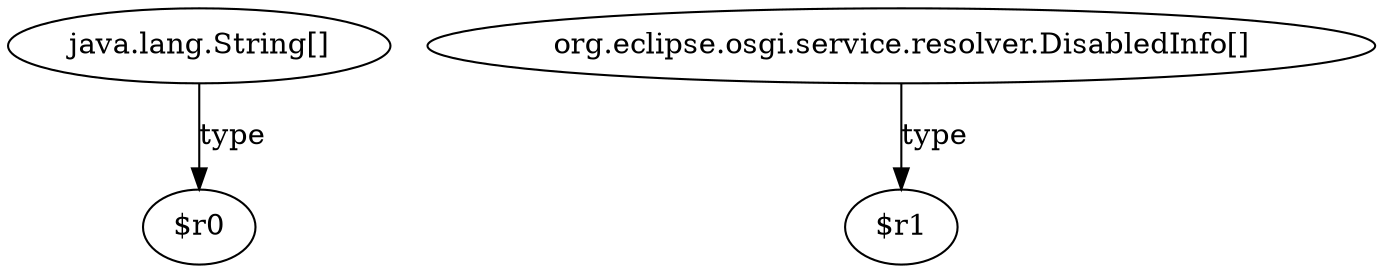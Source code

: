digraph g {
0[label="java.lang.String[]"]
1[label="$r0"]
0->1[label="type"]
2[label="org.eclipse.osgi.service.resolver.DisabledInfo[]"]
3[label="$r1"]
2->3[label="type"]
}